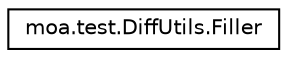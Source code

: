 digraph G
{
  edge [fontname="Helvetica",fontsize="10",labelfontname="Helvetica",labelfontsize="10"];
  node [fontname="Helvetica",fontsize="10",shape=record];
  rankdir=LR;
  Node1 [label="moa.test.DiffUtils.Filler",height=0.2,width=0.4,color="black", fillcolor="white", style="filled",URL="$classmoa_1_1test_1_1DiffUtils_1_1Filler.html",tooltip="A helper class for the side-by-side diff."];
}
